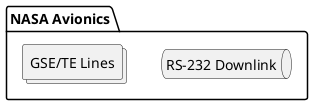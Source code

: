 @startuml nasa
package "NASA Avionics" {
    queue "RS-232 Downlink" as downlink
    collections "GSE/TE Lines" as gse
}
@enduml